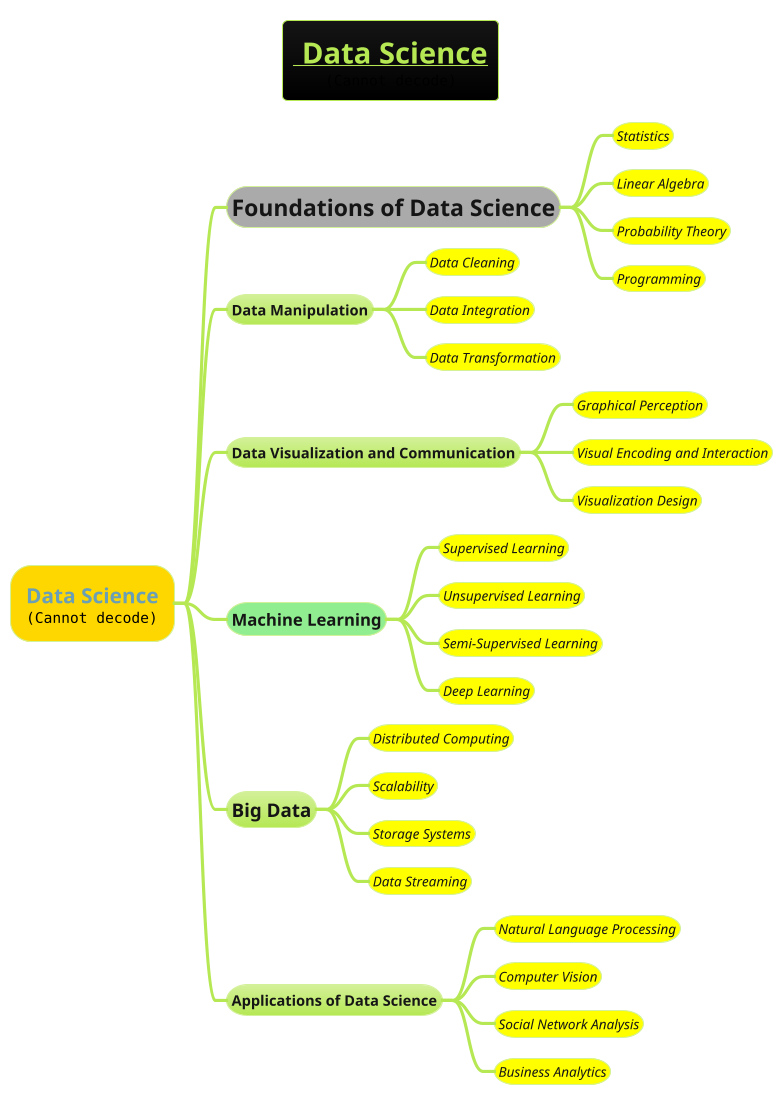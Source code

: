 @startmindmap
title =__ Data Science__ \n<img:images/img_17.png{scale=.5}>
!theme hacker

*[#gold] =Data Science\n<img:images/img_5.png{scale=.5}>
**[#a] =**Foundations of Data Science**
***[#yellow] ====<size:13>Statistics
***[#yellow] ====<size:13>Linear Algebra
***[#yellow] ====<size:13>Probability Theory
***[#yellow] ====<size:13>Programming
** Data Manipulation
***[#yellow] ====<size:13>Data Cleaning
***[#yellow] ====<size:13>Data Integration
***[#yellow] ====<size:13>Data Transformation
** Data Visualization and Communication
***[#yellow] ====<size:13>Graphical Perception
***[#yellow] ====<size:13>Visual Encoding and Interaction
***[#yellow] ====<size:13>Visualization Design
**[#lightgreen] ==Machine Learning
***[#yellow] ====<size:13>Supervised Learning
***[#yellow] ====<size:13>Unsupervised Learning
***[#yellow] ====<size:13>Semi-Supervised Learning
***[#yellow] ====<size:13>Deep Learning
** =Big Data
***[#yellow] ====<size:13>Distributed Computing
***[#yellow] ====<size:13>Scalability
***[#yellow] ====<size:13>Storage Systems
***[#yellow] ====<size:13>Data Streaming
** Applications of Data Science
***[#yellow] ====<size:13>Natural Language Processing
***[#yellow] ====<size:13>Computer Vision
***[#yellow] ====<size:13>Social Network Analysis
***[#yellow] ====<size:13>Business Analytics
@endmindmap
